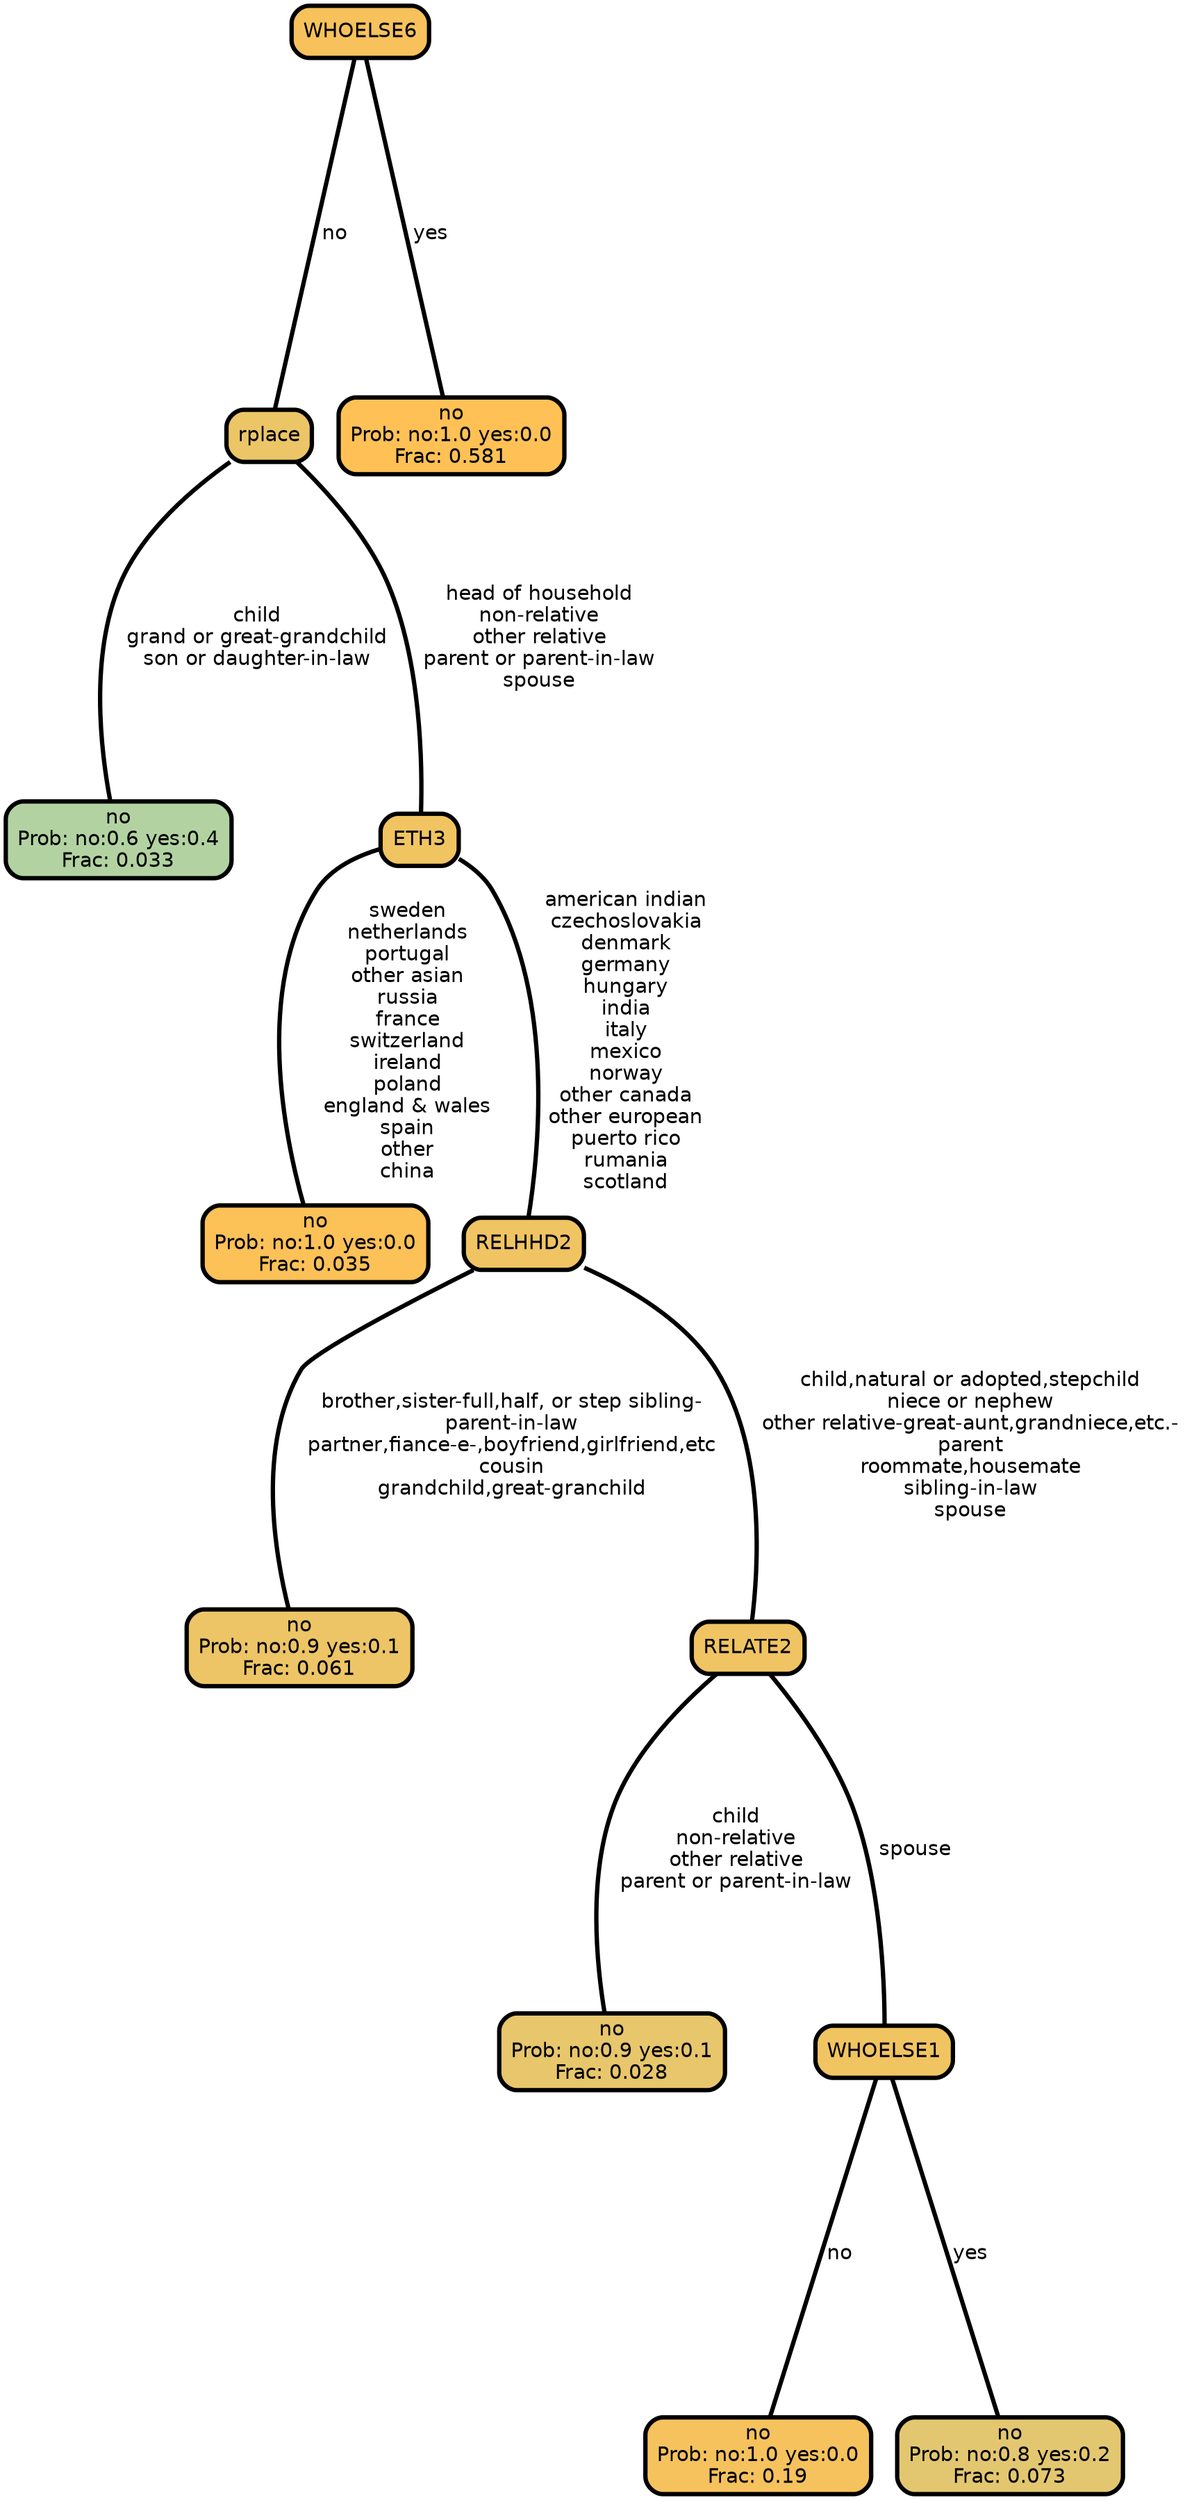 graph Tree {
node [shape=box, style="filled, rounded",color="black",penwidth="3",fontcolor="black",                 fontname=helvetica] ;
graph [ranksep="0 equally", splines=straight,                 bgcolor=transparent, dpi=200] ;
edge [fontname=helvetica, color=black] ;
0 [label="no
Prob: no:0.6 yes:0.4
Frac: 0.033", fillcolor="#b2d3a1"] ;
1 [label="rplace", fillcolor="#ecc567"] ;
2 [label="no
Prob: no:1.0 yes:0.0
Frac: 0.035", fillcolor="#fcc157"] ;
3 [label="ETH3", fillcolor="#f1c462"] ;
4 [label="no
Prob: no:0.9 yes:0.1
Frac: 0.061", fillcolor="#edc566"] ;
5 [label="RELHHD2", fillcolor="#f0c463"] ;
6 [label="no
Prob: no:0.9 yes:0.1
Frac: 0.028", fillcolor="#e7c66c"] ;
7 [label="RELATE2", fillcolor="#f0c463"] ;
8 [label="no
Prob: no:1.0 yes:0.0
Frac: 0.19", fillcolor="#f6c25d"] ;
9 [label="WHOELSE1", fillcolor="#f1c462"] ;
10 [label="no
Prob: no:0.8 yes:0.2
Frac: 0.073", fillcolor="#e3c770"] ;
11 [label="WHOELSE6", fillcolor="#f7c25c"] ;
12 [label="no
Prob: no:1.0 yes:0.0
Frac: 0.581", fillcolor="#ffc155"] ;
1 -- 0 [label=" child\n grand or great-grandchild\n son or daughter-in-law",penwidth=3] ;
1 -- 3 [label=" head of household\n non-relative\n other relative\n parent or parent-in-law\n spouse",penwidth=3] ;
3 -- 2 [label=" sweden\n netherlands\n portugal\n other asian\n russia\n france\n switzerland\n ireland\n poland\n england & wales\n spain\n other\n china",penwidth=3] ;
3 -- 5 [label=" american indian\n czechoslovakia\n denmark\n germany\n hungary\n india\n italy\n mexico\n norway\n other canada\n other european\n puerto rico\n rumania\n scotland",penwidth=3] ;
5 -- 4 [label=" brother,sister-full,half, or step sibling-\n parent-in-law\n partner,fiance-e-,boyfriend,girlfriend,etc\n cousin\n grandchild,great-granchild",penwidth=3] ;
5 -- 7 [label=" child,natural or adopted,stepchild\n niece or nephew\n other relative-great-aunt,grandniece,etc.-\n parent\n roommate,housemate\n sibling-in-law\n spouse",penwidth=3] ;
7 -- 6 [label=" child\n non-relative\n other relative\n parent or parent-in-law",penwidth=3] ;
7 -- 9 [label=" spouse",penwidth=3] ;
9 -- 8 [label=" no",penwidth=3] ;
9 -- 10 [label=" yes",penwidth=3] ;
11 -- 1 [label=" no",penwidth=3] ;
11 -- 12 [label=" yes",penwidth=3] ;
{rank = same;}}